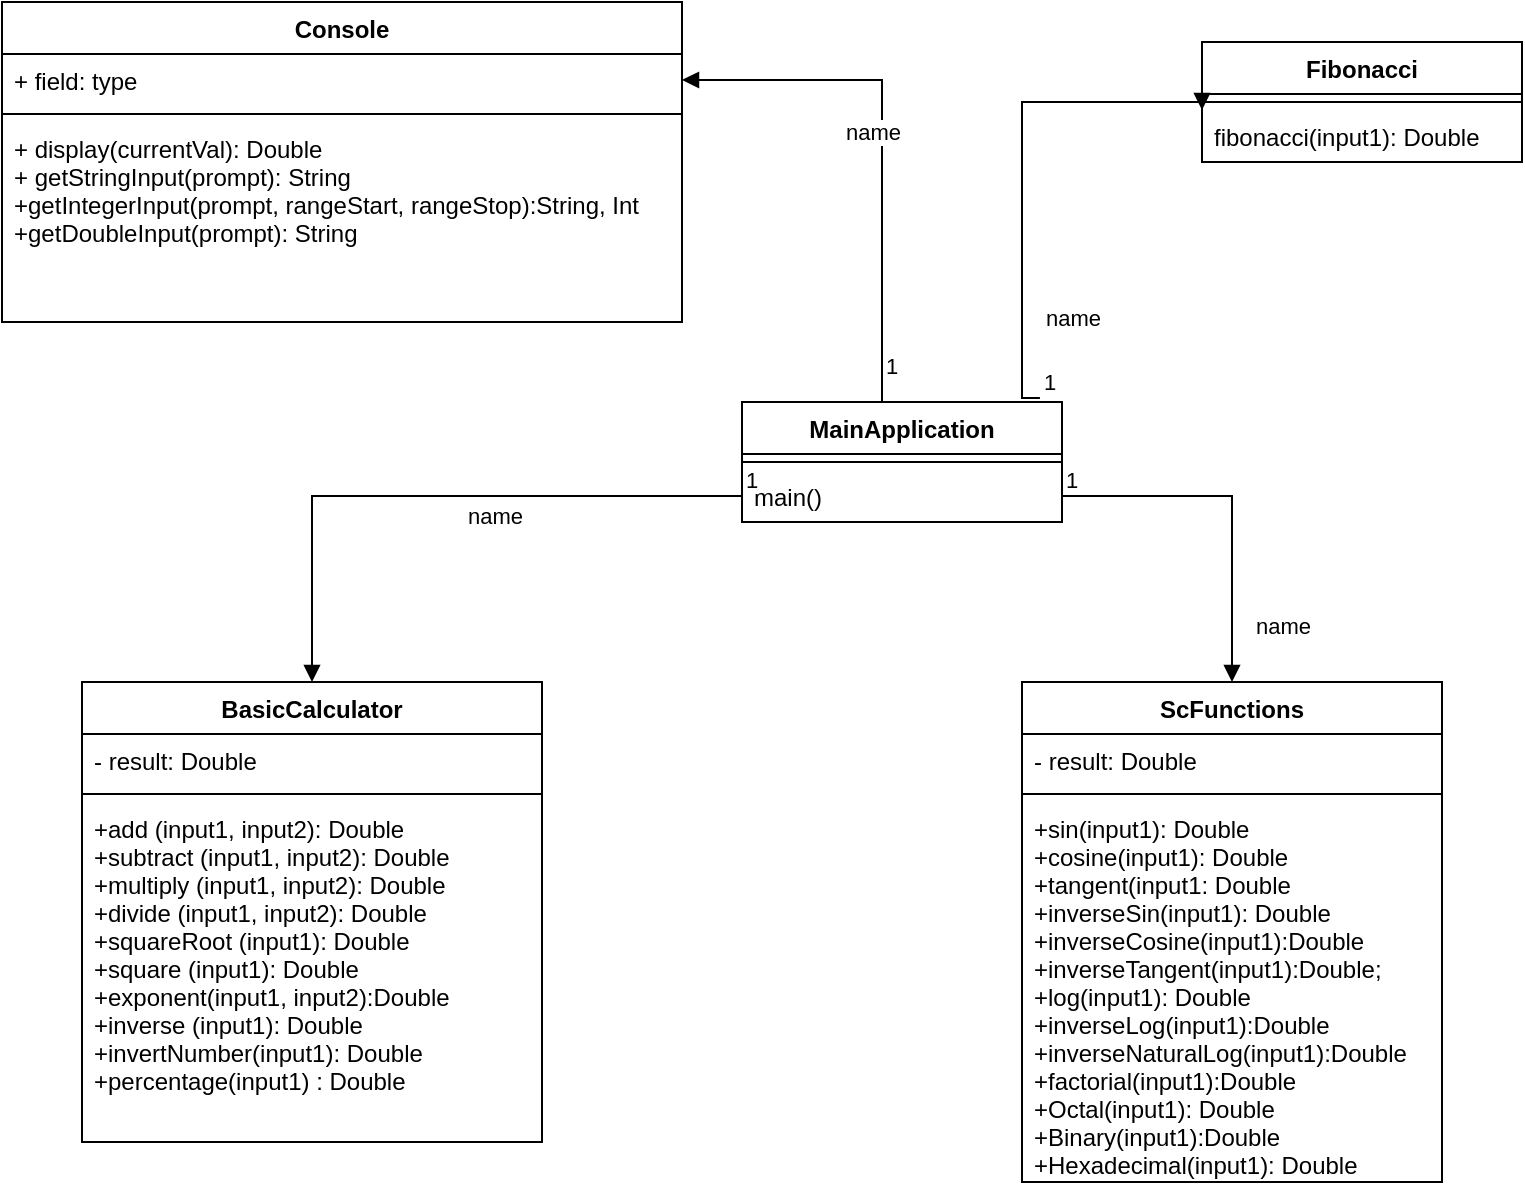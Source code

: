 <mxfile version="15.6.2" type="github">
  <diagram id="RymQl5_oODCLrHPwavor" name="Page-1">
    <mxGraphModel dx="1800" dy="895" grid="1" gridSize="10" guides="1" tooltips="1" connect="1" arrows="1" fold="1" page="1" pageScale="1" pageWidth="850" pageHeight="1100" math="0" shadow="0">
      <root>
        <mxCell id="0" />
        <mxCell id="1" parent="0" />
        <mxCell id="ongXKBcNjA4T7VIQiJ24-1" value="MainApplication" style="swimlane;fontStyle=1;align=center;verticalAlign=top;childLayout=stackLayout;horizontal=1;startSize=26;horizontalStack=0;resizeParent=1;resizeParentMax=0;resizeLast=0;collapsible=1;marginBottom=0;" parent="1" vertex="1">
          <mxGeometry x="400" y="330" width="160" height="60" as="geometry" />
        </mxCell>
        <mxCell id="ongXKBcNjA4T7VIQiJ24-3" value="" style="line;strokeWidth=1;fillColor=none;align=left;verticalAlign=middle;spacingTop=-1;spacingLeft=3;spacingRight=3;rotatable=0;labelPosition=right;points=[];portConstraint=eastwest;" parent="ongXKBcNjA4T7VIQiJ24-1" vertex="1">
          <mxGeometry y="26" width="160" height="8" as="geometry" />
        </mxCell>
        <mxCell id="ongXKBcNjA4T7VIQiJ24-4" value="main()" style="text;strokeColor=none;fillColor=none;align=left;verticalAlign=top;spacingLeft=4;spacingRight=4;overflow=hidden;rotatable=0;points=[[0,0.5],[1,0.5]];portConstraint=eastwest;" parent="ongXKBcNjA4T7VIQiJ24-1" vertex="1">
          <mxGeometry y="34" width="160" height="26" as="geometry" />
        </mxCell>
        <mxCell id="mk51jWXhCHLpo1xptCBX-1" value="BasicCalculator" style="swimlane;fontStyle=1;align=center;verticalAlign=top;childLayout=stackLayout;horizontal=1;startSize=26;horizontalStack=0;resizeParent=1;resizeParentMax=0;resizeLast=0;collapsible=1;marginBottom=0;" vertex="1" parent="1">
          <mxGeometry x="70" y="470" width="230" height="230" as="geometry" />
        </mxCell>
        <mxCell id="mk51jWXhCHLpo1xptCBX-2" value="- result: Double" style="text;strokeColor=none;fillColor=none;align=left;verticalAlign=top;spacingLeft=4;spacingRight=4;overflow=hidden;rotatable=0;points=[[0,0.5],[1,0.5]];portConstraint=eastwest;" vertex="1" parent="mk51jWXhCHLpo1xptCBX-1">
          <mxGeometry y="26" width="230" height="26" as="geometry" />
        </mxCell>
        <mxCell id="mk51jWXhCHLpo1xptCBX-3" value="" style="line;strokeWidth=1;fillColor=none;align=left;verticalAlign=middle;spacingTop=-1;spacingLeft=3;spacingRight=3;rotatable=0;labelPosition=right;points=[];portConstraint=eastwest;" vertex="1" parent="mk51jWXhCHLpo1xptCBX-1">
          <mxGeometry y="52" width="230" height="8" as="geometry" />
        </mxCell>
        <mxCell id="mk51jWXhCHLpo1xptCBX-4" value="+add (input1, input2): Double&#xa;+subtract (input1, input2): Double&#xa;+multiply (input1, input2): Double&#xa;+divide (input1, input2): Double&#xa;+squareRoot (input1): Double&#xa;+square (input1): Double&#xa;+exponent(input1, input2):Double&#xa;+inverse (input1): Double&#xa;+invertNumber(input1): Double&#xa;+percentage(input1) : Double" style="text;strokeColor=none;fillColor=none;align=left;verticalAlign=top;spacingLeft=4;spacingRight=4;overflow=hidden;rotatable=0;points=[[0,0.5],[1,0.5]];portConstraint=eastwest;" vertex="1" parent="mk51jWXhCHLpo1xptCBX-1">
          <mxGeometry y="60" width="230" height="170" as="geometry" />
        </mxCell>
        <mxCell id="mk51jWXhCHLpo1xptCBX-5" value="ScFunctions" style="swimlane;fontStyle=1;align=center;verticalAlign=top;childLayout=stackLayout;horizontal=1;startSize=26;horizontalStack=0;resizeParent=1;resizeParentMax=0;resizeLast=0;collapsible=1;marginBottom=0;" vertex="1" parent="1">
          <mxGeometry x="540" y="470" width="210" height="250" as="geometry" />
        </mxCell>
        <mxCell id="mk51jWXhCHLpo1xptCBX-6" value="- result: Double" style="text;strokeColor=none;fillColor=none;align=left;verticalAlign=top;spacingLeft=4;spacingRight=4;overflow=hidden;rotatable=0;points=[[0,0.5],[1,0.5]];portConstraint=eastwest;" vertex="1" parent="mk51jWXhCHLpo1xptCBX-5">
          <mxGeometry y="26" width="210" height="26" as="geometry" />
        </mxCell>
        <mxCell id="mk51jWXhCHLpo1xptCBX-7" value="" style="line;strokeWidth=1;fillColor=none;align=left;verticalAlign=middle;spacingTop=-1;spacingLeft=3;spacingRight=3;rotatable=0;labelPosition=right;points=[];portConstraint=eastwest;" vertex="1" parent="mk51jWXhCHLpo1xptCBX-5">
          <mxGeometry y="52" width="210" height="8" as="geometry" />
        </mxCell>
        <mxCell id="mk51jWXhCHLpo1xptCBX-8" value="+sin(input1): Double&#xa;+cosine(input1): Double&#xa;+tangent(input1: Double&#xa;+inverseSin(input1): Double&#xa;+inverseCosine(input1):Double&#xa;+inverseTangent(input1):Double;&#xa;+log(input1): Double&#xa;+inverseLog(input1):Double&#xa;+inverseNaturalLog(input1):Double&#xa;+factorial(input1):Double&#xa;+Octal(input1): Double&#xa;+Binary(input1):Double&#xa;+Hexadecimal(input1): Double" style="text;strokeColor=none;fillColor=none;align=left;verticalAlign=top;spacingLeft=4;spacingRight=4;overflow=hidden;rotatable=0;points=[[0,0.5],[1,0.5]];portConstraint=eastwest;" vertex="1" parent="mk51jWXhCHLpo1xptCBX-5">
          <mxGeometry y="60" width="210" height="190" as="geometry" />
        </mxCell>
        <mxCell id="mk51jWXhCHLpo1xptCBX-9" value="Console" style="swimlane;fontStyle=1;align=center;verticalAlign=top;childLayout=stackLayout;horizontal=1;startSize=26;horizontalStack=0;resizeParent=1;resizeParentMax=0;resizeLast=0;collapsible=1;marginBottom=0;" vertex="1" parent="1">
          <mxGeometry x="30" y="130" width="340" height="160" as="geometry" />
        </mxCell>
        <mxCell id="mk51jWXhCHLpo1xptCBX-10" value="+ field: type" style="text;strokeColor=none;fillColor=none;align=left;verticalAlign=top;spacingLeft=4;spacingRight=4;overflow=hidden;rotatable=0;points=[[0,0.5],[1,0.5]];portConstraint=eastwest;" vertex="1" parent="mk51jWXhCHLpo1xptCBX-9">
          <mxGeometry y="26" width="340" height="26" as="geometry" />
        </mxCell>
        <mxCell id="mk51jWXhCHLpo1xptCBX-11" value="" style="line;strokeWidth=1;fillColor=none;align=left;verticalAlign=middle;spacingTop=-1;spacingLeft=3;spacingRight=3;rotatable=0;labelPosition=right;points=[];portConstraint=eastwest;" vertex="1" parent="mk51jWXhCHLpo1xptCBX-9">
          <mxGeometry y="52" width="340" height="8" as="geometry" />
        </mxCell>
        <mxCell id="mk51jWXhCHLpo1xptCBX-12" value="+ display(currentVal): Double&#xa;+ getStringInput(prompt): String&#xa;+getIntegerInput(prompt, rangeStart, rangeStop):String, Int&#xa;+getDoubleInput(prompt): String&#xa;&#xa;" style="text;strokeColor=none;fillColor=none;align=left;verticalAlign=top;spacingLeft=4;spacingRight=4;overflow=hidden;rotatable=0;points=[[0,0.5],[1,0.5]];portConstraint=eastwest;" vertex="1" parent="mk51jWXhCHLpo1xptCBX-9">
          <mxGeometry y="60" width="340" height="100" as="geometry" />
        </mxCell>
        <mxCell id="mk51jWXhCHLpo1xptCBX-13" value="Fibonacci" style="swimlane;fontStyle=1;align=center;verticalAlign=top;childLayout=stackLayout;horizontal=1;startSize=26;horizontalStack=0;resizeParent=1;resizeParentMax=0;resizeLast=0;collapsible=1;marginBottom=0;" vertex="1" parent="1">
          <mxGeometry x="630" y="150" width="160" height="60" as="geometry" />
        </mxCell>
        <mxCell id="mk51jWXhCHLpo1xptCBX-15" value="" style="line;strokeWidth=1;fillColor=none;align=left;verticalAlign=middle;spacingTop=-1;spacingLeft=3;spacingRight=3;rotatable=0;labelPosition=right;points=[];portConstraint=eastwest;" vertex="1" parent="mk51jWXhCHLpo1xptCBX-13">
          <mxGeometry y="26" width="160" height="8" as="geometry" />
        </mxCell>
        <mxCell id="mk51jWXhCHLpo1xptCBX-16" value="fibonacci(input1): Double" style="text;strokeColor=none;fillColor=none;align=left;verticalAlign=top;spacingLeft=4;spacingRight=4;overflow=hidden;rotatable=0;points=[[0,0.5],[1,0.5]];portConstraint=eastwest;" vertex="1" parent="mk51jWXhCHLpo1xptCBX-13">
          <mxGeometry y="34" width="160" height="26" as="geometry" />
        </mxCell>
        <mxCell id="mk51jWXhCHLpo1xptCBX-17" value="name" style="endArrow=block;endFill=1;html=1;edgeStyle=orthogonalEdgeStyle;align=left;verticalAlign=top;rounded=0;" edge="1" parent="1" source="ongXKBcNjA4T7VIQiJ24-4" target="mk51jWXhCHLpo1xptCBX-5">
          <mxGeometry x="0.539" y="10" relative="1" as="geometry">
            <mxPoint x="340" y="460" as="sourcePoint" />
            <mxPoint x="500" y="460" as="targetPoint" />
            <mxPoint as="offset" />
          </mxGeometry>
        </mxCell>
        <mxCell id="mk51jWXhCHLpo1xptCBX-18" value="1" style="edgeLabel;resizable=0;html=1;align=left;verticalAlign=bottom;" connectable="0" vertex="1" parent="mk51jWXhCHLpo1xptCBX-17">
          <mxGeometry x="-1" relative="1" as="geometry" />
        </mxCell>
        <mxCell id="mk51jWXhCHLpo1xptCBX-19" value="name" style="endArrow=block;endFill=1;html=1;edgeStyle=orthogonalEdgeStyle;align=left;verticalAlign=top;rounded=0;" edge="1" parent="1" source="ongXKBcNjA4T7VIQiJ24-4" target="mk51jWXhCHLpo1xptCBX-1">
          <mxGeometry x="-0.095" y="-3" relative="1" as="geometry">
            <mxPoint x="340" y="460" as="sourcePoint" />
            <mxPoint x="500" y="460" as="targetPoint" />
            <mxPoint as="offset" />
          </mxGeometry>
        </mxCell>
        <mxCell id="mk51jWXhCHLpo1xptCBX-20" value="1" style="edgeLabel;resizable=0;html=1;align=left;verticalAlign=bottom;" connectable="0" vertex="1" parent="mk51jWXhCHLpo1xptCBX-19">
          <mxGeometry x="-1" relative="1" as="geometry" />
        </mxCell>
        <mxCell id="mk51jWXhCHLpo1xptCBX-21" value="name" style="endArrow=block;endFill=1;html=1;edgeStyle=orthogonalEdgeStyle;align=left;verticalAlign=top;rounded=0;exitX=0.931;exitY=-0.033;exitDx=0;exitDy=0;exitPerimeter=0;" edge="1" parent="1" source="ongXKBcNjA4T7VIQiJ24-1" target="mk51jWXhCHLpo1xptCBX-16">
          <mxGeometry x="-0.506" y="-10" relative="1" as="geometry">
            <mxPoint x="340" y="460" as="sourcePoint" />
            <mxPoint x="480" y="460" as="targetPoint" />
            <Array as="points">
              <mxPoint x="540" y="328" />
              <mxPoint x="540" y="180" />
              <mxPoint x="630" y="180" />
            </Array>
            <mxPoint as="offset" />
          </mxGeometry>
        </mxCell>
        <mxCell id="mk51jWXhCHLpo1xptCBX-22" value="1" style="edgeLabel;resizable=0;html=1;align=left;verticalAlign=bottom;" connectable="0" vertex="1" parent="mk51jWXhCHLpo1xptCBX-21">
          <mxGeometry x="-1" relative="1" as="geometry" />
        </mxCell>
        <mxCell id="mk51jWXhCHLpo1xptCBX-23" value="name" style="endArrow=block;endFill=1;html=1;edgeStyle=orthogonalEdgeStyle;align=left;verticalAlign=top;rounded=0;" edge="1" parent="1" target="mk51jWXhCHLpo1xptCBX-10">
          <mxGeometry x="0.133" y="20" relative="1" as="geometry">
            <mxPoint x="470" y="330" as="sourcePoint" />
            <mxPoint x="240" y="149" as="targetPoint" />
            <Array as="points">
              <mxPoint x="470" y="330" />
              <mxPoint x="470" y="130" />
            </Array>
            <mxPoint as="offset" />
          </mxGeometry>
        </mxCell>
        <mxCell id="mk51jWXhCHLpo1xptCBX-24" value="1" style="edgeLabel;resizable=0;html=1;align=left;verticalAlign=bottom;" connectable="0" vertex="1" parent="mk51jWXhCHLpo1xptCBX-23">
          <mxGeometry x="-1" relative="1" as="geometry">
            <mxPoint y="-10" as="offset" />
          </mxGeometry>
        </mxCell>
      </root>
    </mxGraphModel>
  </diagram>
</mxfile>
